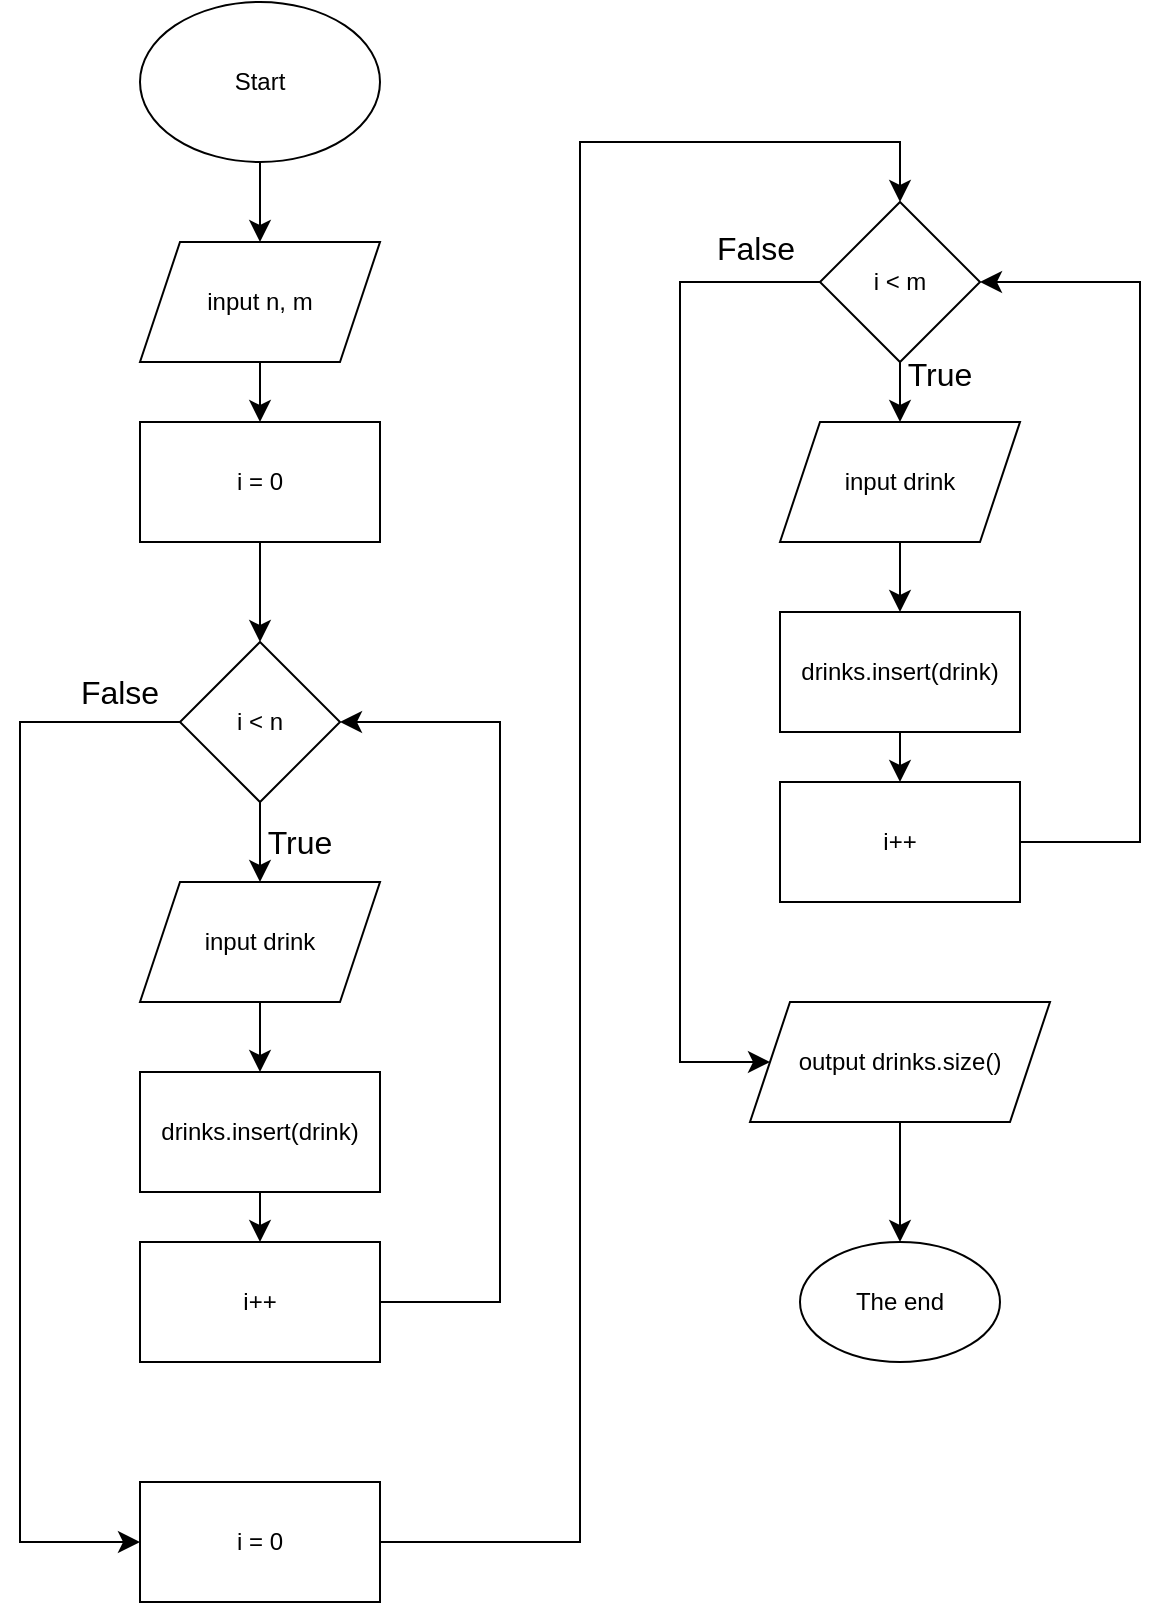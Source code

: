 <mxfile version="24.9.3">
  <diagram name="Сторінка-1" id="vcAcMYGY_Jj3YISb8oan">
    <mxGraphModel dx="917" dy="915" grid="1" gridSize="10" guides="1" tooltips="1" connect="1" arrows="1" fold="1" page="1" pageScale="1" pageWidth="827" pageHeight="1169" math="0" shadow="0">
      <root>
        <mxCell id="0" />
        <mxCell id="1" parent="0" />
        <mxCell id="9jm0TVSaJ_jIGVY4hK6L-3" value="" style="edgeStyle=none;curved=1;rounded=0;orthogonalLoop=1;jettySize=auto;html=1;fontSize=12;startSize=8;endSize=8;" edge="1" parent="1" source="9jm0TVSaJ_jIGVY4hK6L-1" target="9jm0TVSaJ_jIGVY4hK6L-2">
          <mxGeometry relative="1" as="geometry" />
        </mxCell>
        <mxCell id="9jm0TVSaJ_jIGVY4hK6L-1" value="Start" style="ellipse;whiteSpace=wrap;html=1;" vertex="1" parent="1">
          <mxGeometry x="250" y="12" width="120" height="80" as="geometry" />
        </mxCell>
        <mxCell id="9jm0TVSaJ_jIGVY4hK6L-5" value="" style="edgeStyle=none;curved=1;rounded=0;orthogonalLoop=1;jettySize=auto;html=1;fontSize=12;startSize=8;endSize=8;" edge="1" parent="1" source="9jm0TVSaJ_jIGVY4hK6L-2" target="9jm0TVSaJ_jIGVY4hK6L-4">
          <mxGeometry relative="1" as="geometry" />
        </mxCell>
        <mxCell id="9jm0TVSaJ_jIGVY4hK6L-2" value="input n, m" style="shape=parallelogram;perimeter=parallelogramPerimeter;whiteSpace=wrap;html=1;fixedSize=1;" vertex="1" parent="1">
          <mxGeometry x="250" y="132" width="120" height="60" as="geometry" />
        </mxCell>
        <mxCell id="9jm0TVSaJ_jIGVY4hK6L-7" value="" style="edgeStyle=none;curved=1;rounded=0;orthogonalLoop=1;jettySize=auto;html=1;fontSize=12;startSize=8;endSize=8;" edge="1" parent="1" source="9jm0TVSaJ_jIGVY4hK6L-4" target="9jm0TVSaJ_jIGVY4hK6L-6">
          <mxGeometry relative="1" as="geometry" />
        </mxCell>
        <mxCell id="9jm0TVSaJ_jIGVY4hK6L-4" value="i = 0" style="whiteSpace=wrap;html=1;" vertex="1" parent="1">
          <mxGeometry x="250" y="222" width="120" height="60" as="geometry" />
        </mxCell>
        <mxCell id="9jm0TVSaJ_jIGVY4hK6L-9" value="" style="edgeStyle=none;curved=1;rounded=0;orthogonalLoop=1;jettySize=auto;html=1;fontSize=12;startSize=8;endSize=8;" edge="1" parent="1" source="9jm0TVSaJ_jIGVY4hK6L-6" target="9jm0TVSaJ_jIGVY4hK6L-8">
          <mxGeometry relative="1" as="geometry" />
        </mxCell>
        <mxCell id="9jm0TVSaJ_jIGVY4hK6L-17" style="edgeStyle=elbowEdgeStyle;rounded=0;orthogonalLoop=1;jettySize=auto;html=1;entryX=0;entryY=0.5;entryDx=0;entryDy=0;fontSize=12;startSize=8;endSize=8;" edge="1" parent="1" source="9jm0TVSaJ_jIGVY4hK6L-6" target="9jm0TVSaJ_jIGVY4hK6L-15">
          <mxGeometry relative="1" as="geometry">
            <Array as="points">
              <mxPoint x="190" y="572" />
            </Array>
          </mxGeometry>
        </mxCell>
        <mxCell id="9jm0TVSaJ_jIGVY4hK6L-6" value="i &amp;lt; n" style="rhombus;whiteSpace=wrap;html=1;" vertex="1" parent="1">
          <mxGeometry x="270" y="332" width="80" height="80" as="geometry" />
        </mxCell>
        <mxCell id="9jm0TVSaJ_jIGVY4hK6L-11" value="" style="edgeStyle=none;curved=1;rounded=0;orthogonalLoop=1;jettySize=auto;html=1;fontSize=12;startSize=8;endSize=8;" edge="1" parent="1" source="9jm0TVSaJ_jIGVY4hK6L-8" target="9jm0TVSaJ_jIGVY4hK6L-10">
          <mxGeometry relative="1" as="geometry" />
        </mxCell>
        <mxCell id="9jm0TVSaJ_jIGVY4hK6L-8" value="input drink" style="shape=parallelogram;perimeter=parallelogramPerimeter;whiteSpace=wrap;html=1;fixedSize=1;" vertex="1" parent="1">
          <mxGeometry x="250" y="452" width="120" height="60" as="geometry" />
        </mxCell>
        <mxCell id="9jm0TVSaJ_jIGVY4hK6L-13" value="" style="edgeStyle=none;curved=1;rounded=0;orthogonalLoop=1;jettySize=auto;html=1;fontSize=12;startSize=8;endSize=8;" edge="1" parent="1" source="9jm0TVSaJ_jIGVY4hK6L-10" target="9jm0TVSaJ_jIGVY4hK6L-12">
          <mxGeometry relative="1" as="geometry" />
        </mxCell>
        <mxCell id="9jm0TVSaJ_jIGVY4hK6L-10" value="drinks.insert(drink)" style="whiteSpace=wrap;html=1;" vertex="1" parent="1">
          <mxGeometry x="250" y="547" width="120" height="60" as="geometry" />
        </mxCell>
        <mxCell id="9jm0TVSaJ_jIGVY4hK6L-14" style="edgeStyle=elbowEdgeStyle;rounded=0;orthogonalLoop=1;jettySize=auto;html=1;fontSize=12;startSize=8;endSize=8;entryX=1;entryY=0.5;entryDx=0;entryDy=0;" edge="1" parent="1" source="9jm0TVSaJ_jIGVY4hK6L-12" target="9jm0TVSaJ_jIGVY4hK6L-6">
          <mxGeometry relative="1" as="geometry">
            <mxPoint x="550" y="412" as="targetPoint" />
            <Array as="points">
              <mxPoint x="430" y="512" />
            </Array>
          </mxGeometry>
        </mxCell>
        <mxCell id="9jm0TVSaJ_jIGVY4hK6L-12" value="i++" style="whiteSpace=wrap;html=1;" vertex="1" parent="1">
          <mxGeometry x="250" y="632" width="120" height="60" as="geometry" />
        </mxCell>
        <mxCell id="9jm0TVSaJ_jIGVY4hK6L-19" value="" style="edgeStyle=orthogonalEdgeStyle;rounded=0;orthogonalLoop=1;jettySize=auto;html=1;fontSize=12;startSize=8;endSize=8;entryX=0.5;entryY=0;entryDx=0;entryDy=0;" edge="1" parent="1" source="9jm0TVSaJ_jIGVY4hK6L-15" target="9jm0TVSaJ_jIGVY4hK6L-18">
          <mxGeometry relative="1" as="geometry">
            <mxPoint x="630" y="102" as="targetPoint" />
            <Array as="points">
              <mxPoint x="470" y="782" />
              <mxPoint x="470" y="82" />
              <mxPoint x="630" y="82" />
            </Array>
          </mxGeometry>
        </mxCell>
        <mxCell id="9jm0TVSaJ_jIGVY4hK6L-15" value="i = 0" style="whiteSpace=wrap;html=1;" vertex="1" parent="1">
          <mxGeometry x="250" y="752" width="120" height="60" as="geometry" />
        </mxCell>
        <mxCell id="9jm0TVSaJ_jIGVY4hK6L-25" style="edgeStyle=none;curved=1;rounded=0;orthogonalLoop=1;jettySize=auto;html=1;fontSize=12;startSize=8;endSize=8;" edge="1" parent="1" source="9jm0TVSaJ_jIGVY4hK6L-18" target="9jm0TVSaJ_jIGVY4hK6L-21">
          <mxGeometry relative="1" as="geometry" />
        </mxCell>
        <mxCell id="9jm0TVSaJ_jIGVY4hK6L-30" style="edgeStyle=elbowEdgeStyle;rounded=0;orthogonalLoop=1;jettySize=auto;html=1;fontSize=12;startSize=8;endSize=8;entryX=0;entryY=0.5;entryDx=0;entryDy=0;" edge="1" parent="1" source="9jm0TVSaJ_jIGVY4hK6L-18" target="9jm0TVSaJ_jIGVY4hK6L-29">
          <mxGeometry relative="1" as="geometry">
            <mxPoint x="540" y="542" as="targetPoint" />
            <Array as="points">
              <mxPoint x="520" y="342" />
            </Array>
          </mxGeometry>
        </mxCell>
        <mxCell id="9jm0TVSaJ_jIGVY4hK6L-18" value="i &amp;lt; m" style="rhombus;whiteSpace=wrap;html=1;" vertex="1" parent="1">
          <mxGeometry x="590" y="112" width="80" height="80" as="geometry" />
        </mxCell>
        <mxCell id="9jm0TVSaJ_jIGVY4hK6L-20" value="" style="edgeStyle=none;curved=1;rounded=0;orthogonalLoop=1;jettySize=auto;html=1;fontSize=12;startSize=8;endSize=8;" edge="1" parent="1" source="9jm0TVSaJ_jIGVY4hK6L-21" target="9jm0TVSaJ_jIGVY4hK6L-23">
          <mxGeometry relative="1" as="geometry" />
        </mxCell>
        <mxCell id="9jm0TVSaJ_jIGVY4hK6L-21" value="input drink" style="shape=parallelogram;perimeter=parallelogramPerimeter;whiteSpace=wrap;html=1;fixedSize=1;" vertex="1" parent="1">
          <mxGeometry x="570" y="222" width="120" height="60" as="geometry" />
        </mxCell>
        <mxCell id="9jm0TVSaJ_jIGVY4hK6L-22" value="" style="edgeStyle=none;curved=1;rounded=0;orthogonalLoop=1;jettySize=auto;html=1;fontSize=12;startSize=8;endSize=8;" edge="1" parent="1" source="9jm0TVSaJ_jIGVY4hK6L-23" target="9jm0TVSaJ_jIGVY4hK6L-24">
          <mxGeometry relative="1" as="geometry" />
        </mxCell>
        <mxCell id="9jm0TVSaJ_jIGVY4hK6L-23" value="drinks.insert(drink)" style="whiteSpace=wrap;html=1;" vertex="1" parent="1">
          <mxGeometry x="570" y="317" width="120" height="60" as="geometry" />
        </mxCell>
        <mxCell id="9jm0TVSaJ_jIGVY4hK6L-28" style="edgeStyle=elbowEdgeStyle;rounded=0;orthogonalLoop=1;jettySize=auto;html=1;entryX=1;entryY=0.5;entryDx=0;entryDy=0;fontSize=12;startSize=8;endSize=8;" edge="1" parent="1" source="9jm0TVSaJ_jIGVY4hK6L-24" target="9jm0TVSaJ_jIGVY4hK6L-18">
          <mxGeometry relative="1" as="geometry">
            <Array as="points">
              <mxPoint x="750" y="272" />
            </Array>
          </mxGeometry>
        </mxCell>
        <mxCell id="9jm0TVSaJ_jIGVY4hK6L-24" value="i++" style="whiteSpace=wrap;html=1;" vertex="1" parent="1">
          <mxGeometry x="570" y="402" width="120" height="60" as="geometry" />
        </mxCell>
        <mxCell id="9jm0TVSaJ_jIGVY4hK6L-32" value="" style="edgeStyle=none;curved=1;rounded=0;orthogonalLoop=1;jettySize=auto;html=1;fontSize=12;startSize=8;endSize=8;" edge="1" parent="1" source="9jm0TVSaJ_jIGVY4hK6L-29" target="9jm0TVSaJ_jIGVY4hK6L-31">
          <mxGeometry relative="1" as="geometry" />
        </mxCell>
        <mxCell id="9jm0TVSaJ_jIGVY4hK6L-29" value="output drinks.size()" style="shape=parallelogram;perimeter=parallelogramPerimeter;whiteSpace=wrap;html=1;fixedSize=1;" vertex="1" parent="1">
          <mxGeometry x="555" y="512" width="150" height="60" as="geometry" />
        </mxCell>
        <mxCell id="9jm0TVSaJ_jIGVY4hK6L-31" value="The end" style="ellipse;whiteSpace=wrap;html=1;" vertex="1" parent="1">
          <mxGeometry x="580" y="632" width="100" height="60" as="geometry" />
        </mxCell>
        <mxCell id="9jm0TVSaJ_jIGVY4hK6L-33" value="True" style="text;html=1;align=center;verticalAlign=middle;whiteSpace=wrap;rounded=0;fontSize=16;" vertex="1" parent="1">
          <mxGeometry x="300" y="407" width="60" height="50" as="geometry" />
        </mxCell>
        <mxCell id="9jm0TVSaJ_jIGVY4hK6L-34" value="True" style="text;html=1;align=center;verticalAlign=middle;whiteSpace=wrap;rounded=0;fontSize=16;" vertex="1" parent="1">
          <mxGeometry x="620" y="173" width="60" height="50" as="geometry" />
        </mxCell>
        <mxCell id="9jm0TVSaJ_jIGVY4hK6L-35" value="False" style="text;html=1;align=center;verticalAlign=middle;whiteSpace=wrap;rounded=0;fontSize=16;" vertex="1" parent="1">
          <mxGeometry x="528" y="110" width="60" height="50" as="geometry" />
        </mxCell>
        <mxCell id="9jm0TVSaJ_jIGVY4hK6L-37" value="False" style="text;html=1;align=center;verticalAlign=middle;whiteSpace=wrap;rounded=0;fontSize=16;" vertex="1" parent="1">
          <mxGeometry x="210" y="332" width="60" height="50" as="geometry" />
        </mxCell>
      </root>
    </mxGraphModel>
  </diagram>
</mxfile>
